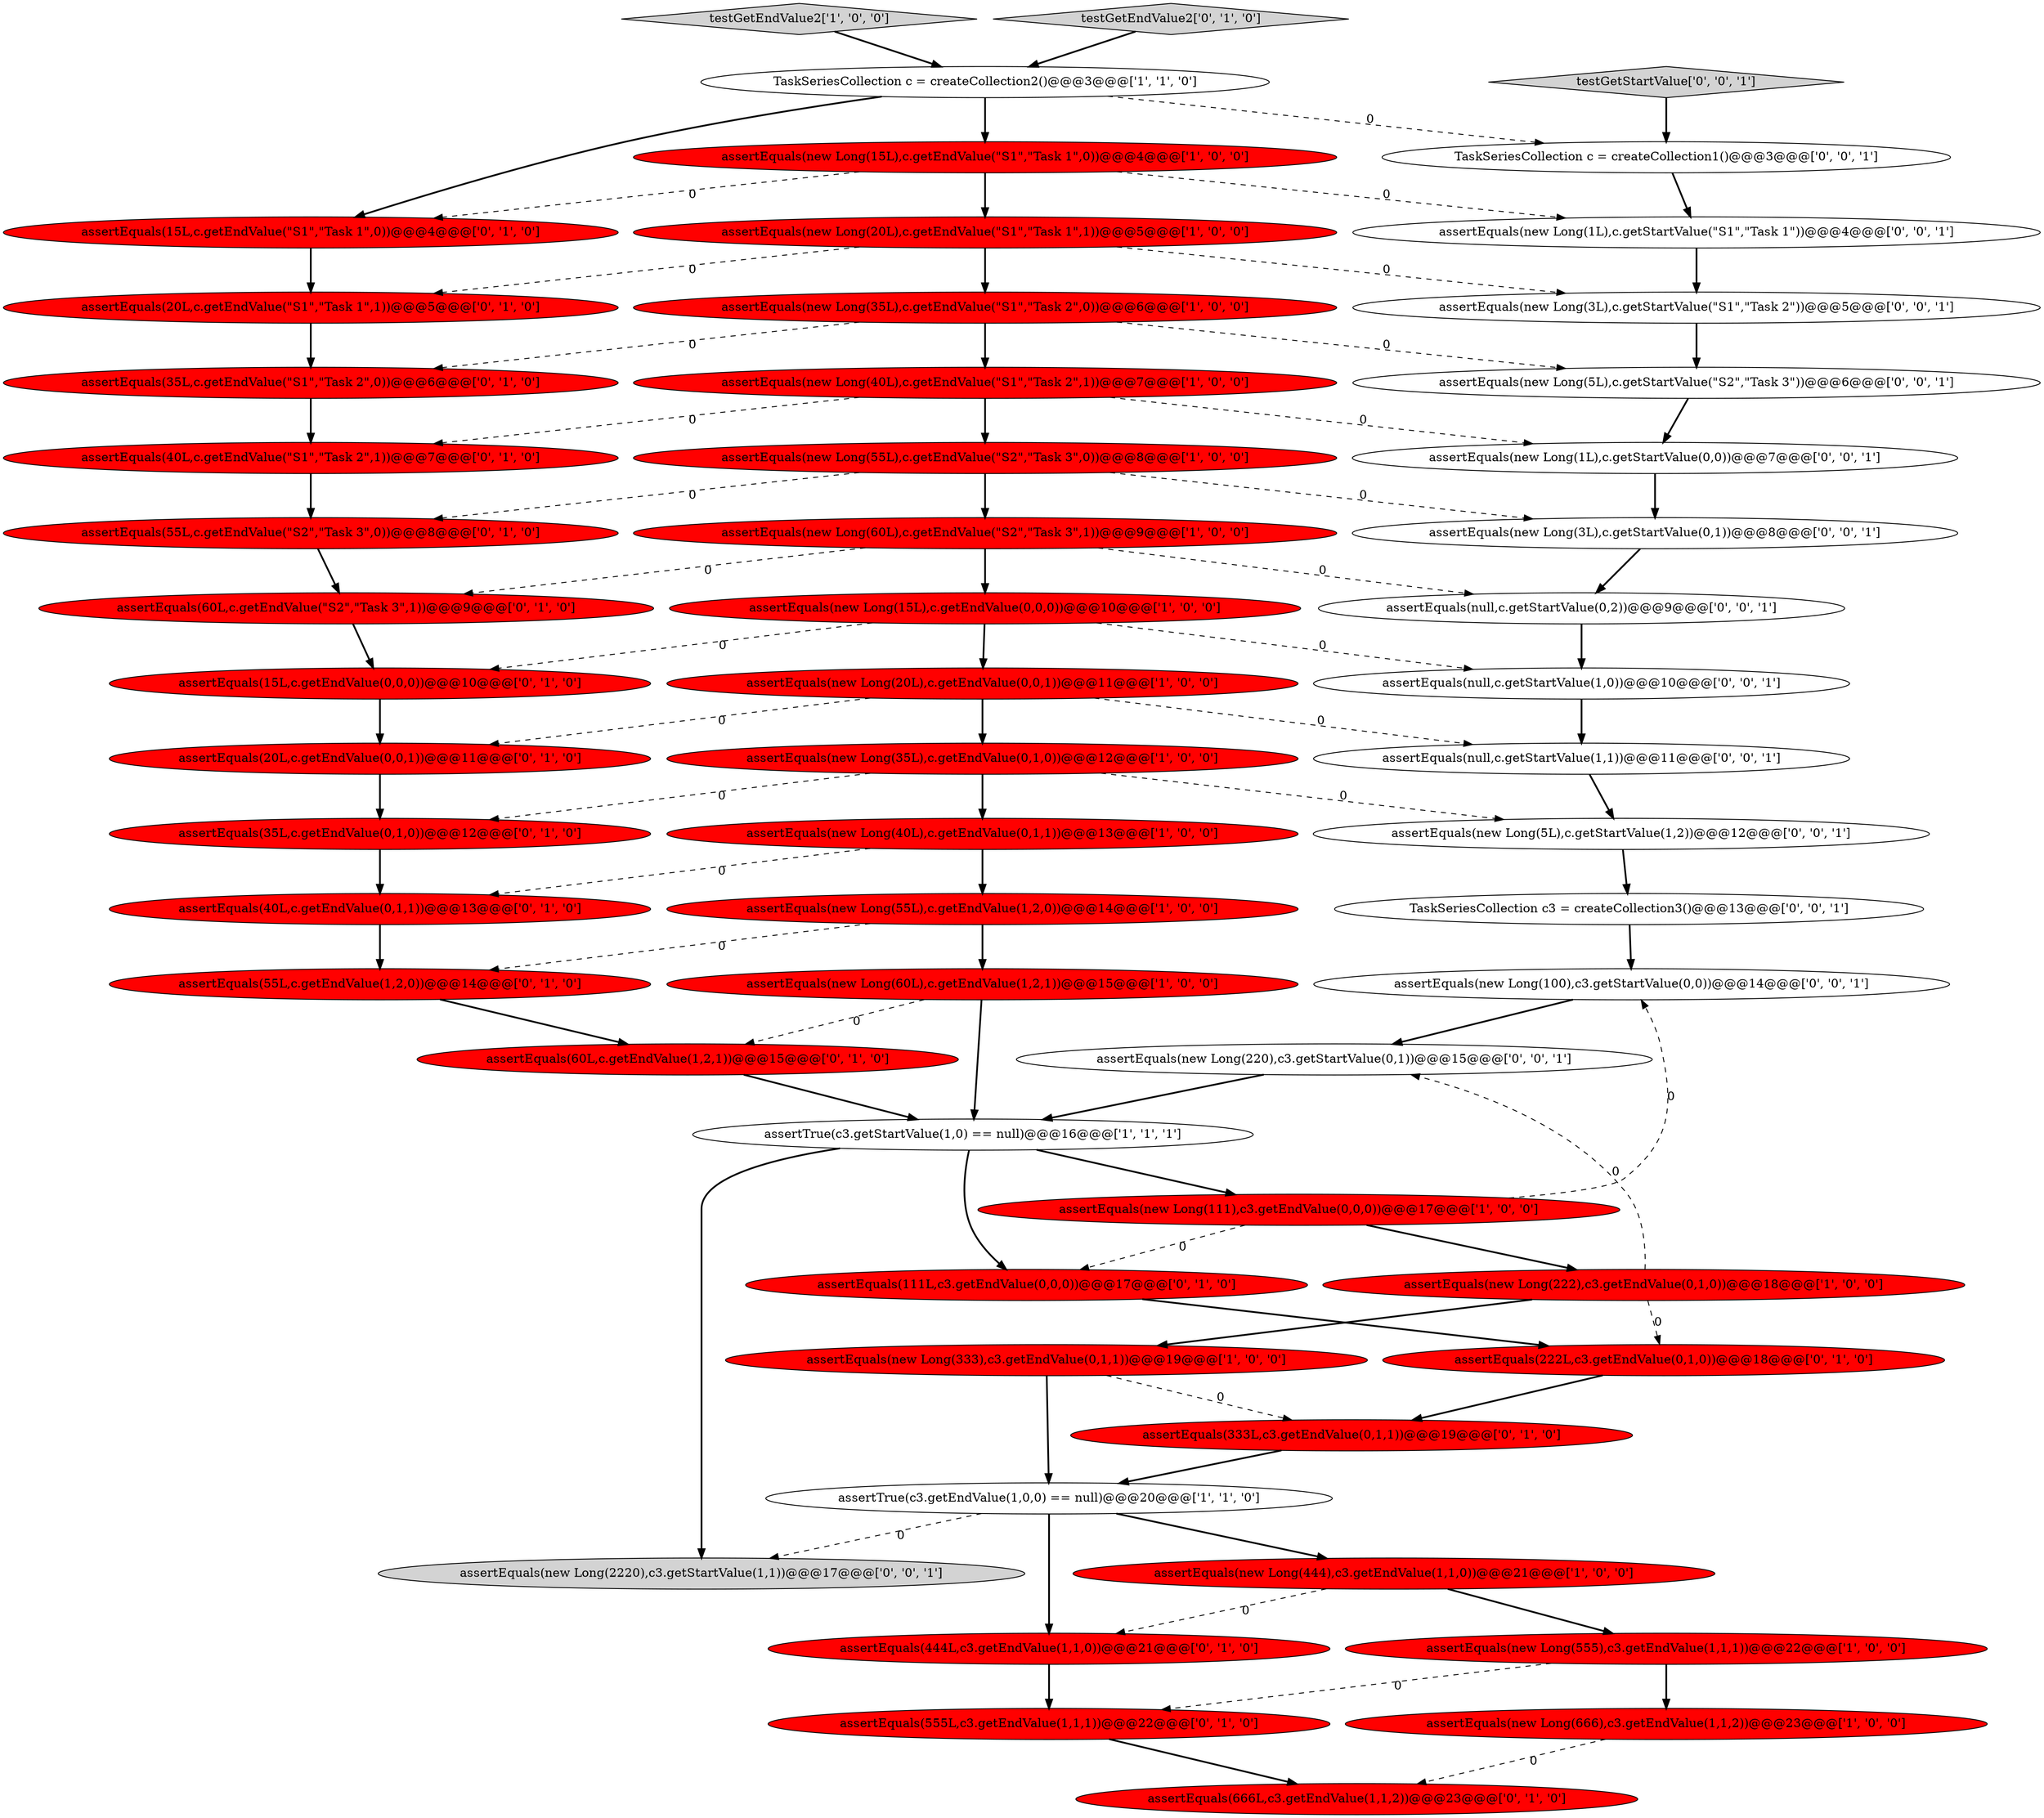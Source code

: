 digraph {
52 [style = filled, label = "assertEquals(new Long(5L),c.getStartValue(\"S2\",\"Task 3\"))@@@6@@@['0', '0', '1']", fillcolor = white, shape = ellipse image = "AAA0AAABBB3BBB"];
13 [style = filled, label = "assertEquals(new Long(20L),c.getEndValue(0,0,1))@@@11@@@['1', '0', '0']", fillcolor = red, shape = ellipse image = "AAA1AAABBB1BBB"];
19 [style = filled, label = "assertEquals(new Long(40L),c.getEndValue(\"S1\",\"Task 2\",1))@@@7@@@['1', '0', '0']", fillcolor = red, shape = ellipse image = "AAA1AAABBB1BBB"];
49 [style = filled, label = "assertEquals(null,c.getStartValue(1,0))@@@10@@@['0', '0', '1']", fillcolor = white, shape = ellipse image = "AAA0AAABBB3BBB"];
43 [style = filled, label = "assertEquals(new Long(3L),c.getStartValue(0,1))@@@8@@@['0', '0', '1']", fillcolor = white, shape = ellipse image = "AAA0AAABBB3BBB"];
20 [style = filled, label = "assertEquals(new Long(55L),c.getEndValue(1,2,0))@@@14@@@['1', '0', '0']", fillcolor = red, shape = ellipse image = "AAA1AAABBB1BBB"];
45 [style = filled, label = "assertEquals(new Long(100),c3.getStartValue(0,0))@@@14@@@['0', '0', '1']", fillcolor = white, shape = ellipse image = "AAA0AAABBB3BBB"];
55 [style = filled, label = "assertEquals(null,c.getStartValue(1,1))@@@11@@@['0', '0', '1']", fillcolor = white, shape = ellipse image = "AAA0AAABBB3BBB"];
24 [style = filled, label = "assertEquals(60L,c.getEndValue(1,2,1))@@@15@@@['0', '1', '0']", fillcolor = red, shape = ellipse image = "AAA1AAABBB2BBB"];
10 [style = filled, label = "assertEquals(new Long(15L),c.getEndValue(0,0,0))@@@10@@@['1', '0', '0']", fillcolor = red, shape = ellipse image = "AAA1AAABBB1BBB"];
40 [style = filled, label = "assertEquals(444L,c3.getEndValue(1,1,0))@@@21@@@['0', '1', '0']", fillcolor = red, shape = ellipse image = "AAA1AAABBB2BBB"];
8 [style = filled, label = "assertEquals(new Long(35L),c.getEndValue(\"S1\",\"Task 2\",0))@@@6@@@['1', '0', '0']", fillcolor = red, shape = ellipse image = "AAA1AAABBB1BBB"];
29 [style = filled, label = "assertEquals(35L,c.getEndValue(\"S1\",\"Task 2\",0))@@@6@@@['0', '1', '0']", fillcolor = red, shape = ellipse image = "AAA1AAABBB2BBB"];
44 [style = filled, label = "assertEquals(new Long(5L),c.getStartValue(1,2))@@@12@@@['0', '0', '1']", fillcolor = white, shape = ellipse image = "AAA0AAABBB3BBB"];
30 [style = filled, label = "assertEquals(20L,c.getEndValue(\"S1\",\"Task 1\",1))@@@5@@@['0', '1', '0']", fillcolor = red, shape = ellipse image = "AAA1AAABBB2BBB"];
21 [style = filled, label = "TaskSeriesCollection c = createCollection2()@@@3@@@['1', '1', '0']", fillcolor = white, shape = ellipse image = "AAA0AAABBB1BBB"];
12 [style = filled, label = "assertEquals(new Long(222),c3.getEndValue(0,1,0))@@@18@@@['1', '0', '0']", fillcolor = red, shape = ellipse image = "AAA1AAABBB1BBB"];
25 [style = filled, label = "assertEquals(333L,c3.getEndValue(0,1,1))@@@19@@@['0', '1', '0']", fillcolor = red, shape = ellipse image = "AAA1AAABBB2BBB"];
16 [style = filled, label = "assertEquals(new Long(35L),c.getEndValue(0,1,0))@@@12@@@['1', '0', '0']", fillcolor = red, shape = ellipse image = "AAA1AAABBB1BBB"];
37 [style = filled, label = "assertEquals(55L,c.getEndValue(1,2,0))@@@14@@@['0', '1', '0']", fillcolor = red, shape = ellipse image = "AAA1AAABBB2BBB"];
51 [style = filled, label = "assertEquals(new Long(2220),c3.getStartValue(1,1))@@@17@@@['0', '0', '1']", fillcolor = lightgray, shape = ellipse image = "AAA0AAABBB3BBB"];
23 [style = filled, label = "assertEquals(40L,c.getEndValue(\"S1\",\"Task 2\",1))@@@7@@@['0', '1', '0']", fillcolor = red, shape = ellipse image = "AAA1AAABBB2BBB"];
42 [style = filled, label = "assertEquals(new Long(1L),c.getStartValue(0,0))@@@7@@@['0', '0', '1']", fillcolor = white, shape = ellipse image = "AAA0AAABBB3BBB"];
9 [style = filled, label = "assertTrue(c3.getEndValue(1,0,0) == null)@@@20@@@['1', '1', '0']", fillcolor = white, shape = ellipse image = "AAA0AAABBB1BBB"];
6 [style = filled, label = "assertEquals(new Long(333),c3.getEndValue(0,1,1))@@@19@@@['1', '0', '0']", fillcolor = red, shape = ellipse image = "AAA1AAABBB1BBB"];
17 [style = filled, label = "assertEquals(new Long(444),c3.getEndValue(1,1,0))@@@21@@@['1', '0', '0']", fillcolor = red, shape = ellipse image = "AAA1AAABBB1BBB"];
1 [style = filled, label = "testGetEndValue2['1', '0', '0']", fillcolor = lightgray, shape = diamond image = "AAA0AAABBB1BBB"];
48 [style = filled, label = "testGetStartValue['0', '0', '1']", fillcolor = lightgray, shape = diamond image = "AAA0AAABBB3BBB"];
32 [style = filled, label = "assertEquals(555L,c3.getEndValue(1,1,1))@@@22@@@['0', '1', '0']", fillcolor = red, shape = ellipse image = "AAA1AAABBB2BBB"];
31 [style = filled, label = "assertEquals(60L,c.getEndValue(\"S2\",\"Task 3\",1))@@@9@@@['0', '1', '0']", fillcolor = red, shape = ellipse image = "AAA1AAABBB2BBB"];
47 [style = filled, label = "assertEquals(new Long(220),c3.getStartValue(0,1))@@@15@@@['0', '0', '1']", fillcolor = white, shape = ellipse image = "AAA0AAABBB3BBB"];
2 [style = filled, label = "assertEquals(new Long(20L),c.getEndValue(\"S1\",\"Task 1\",1))@@@5@@@['1', '0', '0']", fillcolor = red, shape = ellipse image = "AAA1AAABBB1BBB"];
15 [style = filled, label = "assertEquals(new Long(15L),c.getEndValue(\"S1\",\"Task 1\",0))@@@4@@@['1', '0', '0']", fillcolor = red, shape = ellipse image = "AAA1AAABBB1BBB"];
0 [style = filled, label = "assertEquals(new Long(666),c3.getEndValue(1,1,2))@@@23@@@['1', '0', '0']", fillcolor = red, shape = ellipse image = "AAA1AAABBB1BBB"];
14 [style = filled, label = "assertEquals(new Long(60L),c.getEndValue(\"S2\",\"Task 3\",1))@@@9@@@['1', '0', '0']", fillcolor = red, shape = ellipse image = "AAA1AAABBB1BBB"];
34 [style = filled, label = "assertEquals(15L,c.getEndValue(0,0,0))@@@10@@@['0', '1', '0']", fillcolor = red, shape = ellipse image = "AAA1AAABBB2BBB"];
18 [style = filled, label = "assertEquals(new Long(60L),c.getEndValue(1,2,1))@@@15@@@['1', '0', '0']", fillcolor = red, shape = ellipse image = "AAA1AAABBB1BBB"];
11 [style = filled, label = "assertEquals(new Long(111),c3.getEndValue(0,0,0))@@@17@@@['1', '0', '0']", fillcolor = red, shape = ellipse image = "AAA1AAABBB1BBB"];
38 [style = filled, label = "assertEquals(222L,c3.getEndValue(0,1,0))@@@18@@@['0', '1', '0']", fillcolor = red, shape = ellipse image = "AAA1AAABBB2BBB"];
22 [style = filled, label = "assertEquals(40L,c.getEndValue(0,1,1))@@@13@@@['0', '1', '0']", fillcolor = red, shape = ellipse image = "AAA1AAABBB2BBB"];
50 [style = filled, label = "assertEquals(new Long(1L),c.getStartValue(\"S1\",\"Task 1\"))@@@4@@@['0', '0', '1']", fillcolor = white, shape = ellipse image = "AAA0AAABBB3BBB"];
54 [style = filled, label = "TaskSeriesCollection c3 = createCollection3()@@@13@@@['0', '0', '1']", fillcolor = white, shape = ellipse image = "AAA0AAABBB3BBB"];
41 [style = filled, label = "assertEquals(null,c.getStartValue(0,2))@@@9@@@['0', '0', '1']", fillcolor = white, shape = ellipse image = "AAA0AAABBB3BBB"];
3 [style = filled, label = "assertEquals(new Long(40L),c.getEndValue(0,1,1))@@@13@@@['1', '0', '0']", fillcolor = red, shape = ellipse image = "AAA1AAABBB1BBB"];
35 [style = filled, label = "testGetEndValue2['0', '1', '0']", fillcolor = lightgray, shape = diamond image = "AAA0AAABBB2BBB"];
33 [style = filled, label = "assertEquals(15L,c.getEndValue(\"S1\",\"Task 1\",0))@@@4@@@['0', '1', '0']", fillcolor = red, shape = ellipse image = "AAA1AAABBB2BBB"];
53 [style = filled, label = "TaskSeriesCollection c = createCollection1()@@@3@@@['0', '0', '1']", fillcolor = white, shape = ellipse image = "AAA0AAABBB3BBB"];
36 [style = filled, label = "assertEquals(666L,c3.getEndValue(1,1,2))@@@23@@@['0', '1', '0']", fillcolor = red, shape = ellipse image = "AAA1AAABBB2BBB"];
27 [style = filled, label = "assertEquals(111L,c3.getEndValue(0,0,0))@@@17@@@['0', '1', '0']", fillcolor = red, shape = ellipse image = "AAA1AAABBB2BBB"];
28 [style = filled, label = "assertEquals(20L,c.getEndValue(0,0,1))@@@11@@@['0', '1', '0']", fillcolor = red, shape = ellipse image = "AAA1AAABBB2BBB"];
5 [style = filled, label = "assertEquals(new Long(555),c3.getEndValue(1,1,1))@@@22@@@['1', '0', '0']", fillcolor = red, shape = ellipse image = "AAA1AAABBB1BBB"];
39 [style = filled, label = "assertEquals(35L,c.getEndValue(0,1,0))@@@12@@@['0', '1', '0']", fillcolor = red, shape = ellipse image = "AAA1AAABBB2BBB"];
26 [style = filled, label = "assertEquals(55L,c.getEndValue(\"S2\",\"Task 3\",0))@@@8@@@['0', '1', '0']", fillcolor = red, shape = ellipse image = "AAA1AAABBB2BBB"];
46 [style = filled, label = "assertEquals(new Long(3L),c.getStartValue(\"S1\",\"Task 2\"))@@@5@@@['0', '0', '1']", fillcolor = white, shape = ellipse image = "AAA0AAABBB3BBB"];
4 [style = filled, label = "assertTrue(c3.getStartValue(1,0) == null)@@@16@@@['1', '1', '1']", fillcolor = white, shape = ellipse image = "AAA0AAABBB1BBB"];
7 [style = filled, label = "assertEquals(new Long(55L),c.getEndValue(\"S2\",\"Task 3\",0))@@@8@@@['1', '0', '0']", fillcolor = red, shape = ellipse image = "AAA1AAABBB1BBB"];
12->38 [style = dashed, label="0"];
13->55 [style = dashed, label="0"];
27->38 [style = bold, label=""];
10->34 [style = dashed, label="0"];
22->37 [style = bold, label=""];
21->15 [style = bold, label=""];
2->46 [style = dashed, label="0"];
20->37 [style = dashed, label="0"];
30->29 [style = bold, label=""];
49->55 [style = bold, label=""];
7->14 [style = bold, label=""];
19->23 [style = dashed, label="0"];
5->0 [style = bold, label=""];
1->21 [style = bold, label=""];
15->33 [style = dashed, label="0"];
10->49 [style = dashed, label="0"];
0->36 [style = dashed, label="0"];
7->26 [style = dashed, label="0"];
16->39 [style = dashed, label="0"];
9->40 [style = bold, label=""];
16->3 [style = bold, label=""];
17->5 [style = bold, label=""];
7->43 [style = dashed, label="0"];
14->10 [style = bold, label=""];
9->17 [style = bold, label=""];
11->12 [style = bold, label=""];
41->49 [style = bold, label=""];
3->22 [style = dashed, label="0"];
29->23 [style = bold, label=""];
2->30 [style = dashed, label="0"];
13->16 [style = bold, label=""];
35->21 [style = bold, label=""];
15->50 [style = dashed, label="0"];
39->22 [style = bold, label=""];
20->18 [style = bold, label=""];
13->28 [style = dashed, label="0"];
5->32 [style = dashed, label="0"];
52->42 [style = bold, label=""];
18->4 [style = bold, label=""];
12->47 [style = dashed, label="0"];
33->30 [style = bold, label=""];
38->25 [style = bold, label=""];
32->36 [style = bold, label=""];
14->31 [style = dashed, label="0"];
44->54 [style = bold, label=""];
11->45 [style = dashed, label="0"];
37->24 [style = bold, label=""];
28->39 [style = bold, label=""];
25->9 [style = bold, label=""];
16->44 [style = dashed, label="0"];
31->34 [style = bold, label=""];
53->50 [style = bold, label=""];
34->28 [style = bold, label=""];
9->51 [style = dashed, label="0"];
26->31 [style = bold, label=""];
10->13 [style = bold, label=""];
40->32 [style = bold, label=""];
43->41 [style = bold, label=""];
11->27 [style = dashed, label="0"];
4->51 [style = bold, label=""];
8->29 [style = dashed, label="0"];
19->42 [style = dashed, label="0"];
8->52 [style = dashed, label="0"];
14->41 [style = dashed, label="0"];
18->24 [style = dashed, label="0"];
54->45 [style = bold, label=""];
15->2 [style = bold, label=""];
42->43 [style = bold, label=""];
8->19 [style = bold, label=""];
50->46 [style = bold, label=""];
21->33 [style = bold, label=""];
23->26 [style = bold, label=""];
48->53 [style = bold, label=""];
12->6 [style = bold, label=""];
46->52 [style = bold, label=""];
55->44 [style = bold, label=""];
3->20 [style = bold, label=""];
24->4 [style = bold, label=""];
6->25 [style = dashed, label="0"];
17->40 [style = dashed, label="0"];
21->53 [style = dashed, label="0"];
4->27 [style = bold, label=""];
45->47 [style = bold, label=""];
6->9 [style = bold, label=""];
4->11 [style = bold, label=""];
19->7 [style = bold, label=""];
2->8 [style = bold, label=""];
47->4 [style = bold, label=""];
}
